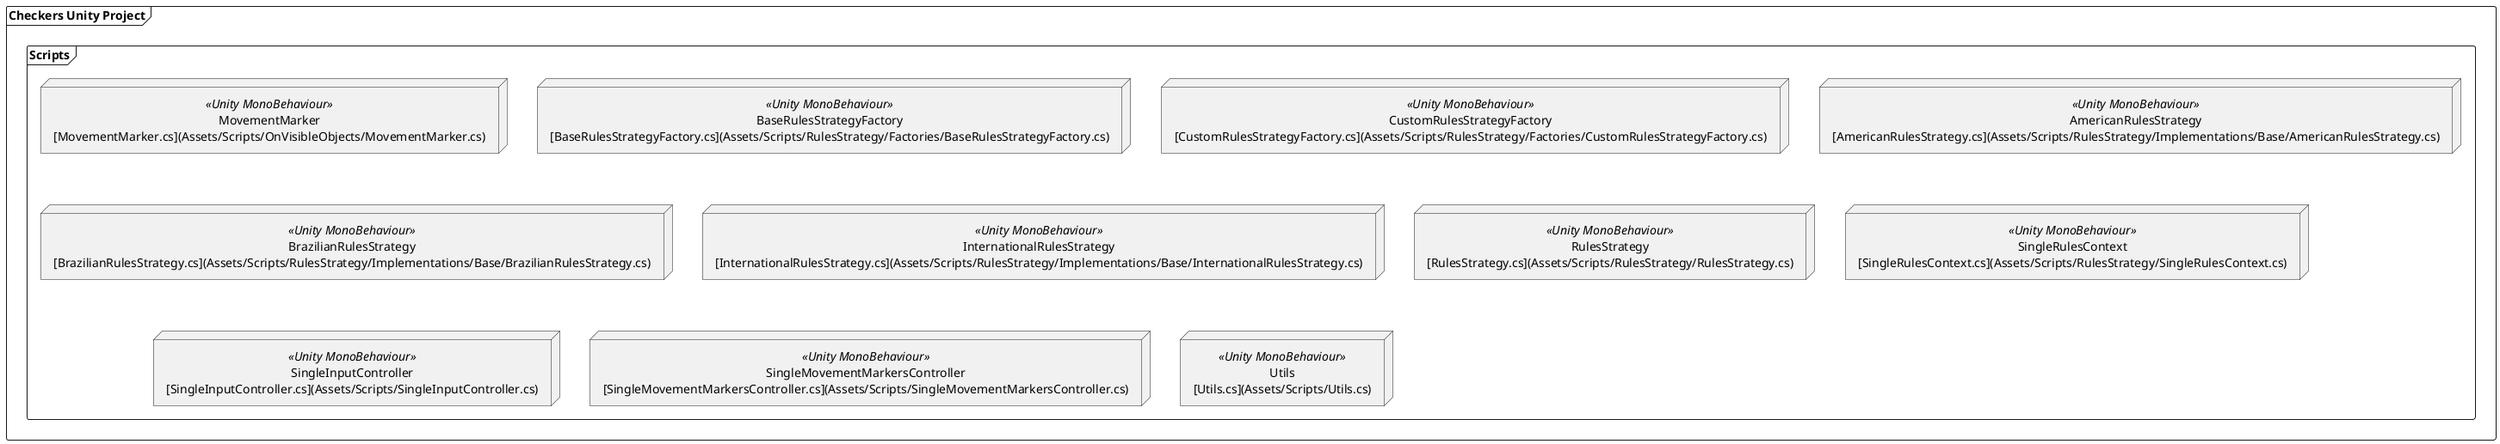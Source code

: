 @startuml
' -----------------------------------------------------
skinparam defaultTextAlignment center
' -----------------------------------------------------
top to bottom direction

frame "Checkers Unity Project" {

frame "Scripts" {

node "MovementMarker\n[MovementMarker.cs](Assets/Scripts/OnVisibleObjects/MovementMarker.cs)" <<Unity MonoBehaviour>>
node "BaseRulesStrategyFactory\n[BaseRulesStrategyFactory.cs](Assets/Scripts/RulesStrategy/Factories/BaseRulesStrategyFactory.cs)" <<Unity MonoBehaviour>>
node "CustomRulesStrategyFactory\n[CustomRulesStrategyFactory.cs](Assets/Scripts/RulesStrategy/Factories/CustomRulesStrategyFactory.cs)" <<Unity MonoBehaviour>>
node "AmericanRulesStrategy\n[AmericanRulesStrategy.cs](Assets/Scripts/RulesStrategy/Implementations/Base/AmericanRulesStrategy.cs)" <<Unity MonoBehaviour>>
node "BrazilianRulesStrategy\n[BrazilianRulesStrategy.cs](Assets/Scripts/RulesStrategy/Implementations/Base/BrazilianRulesStrategy.cs)" <<Unity MonoBehaviour>>
node "InternationalRulesStrategy\n[InternationalRulesStrategy.cs](Assets/Scripts/RulesStrategy/Implementations/Base/InternationalRulesStrategy.cs)" <<Unity MonoBehaviour>>
node "RulesStrategy\n[RulesStrategy.cs](Assets/Scripts/RulesStrategy/RulesStrategy.cs)" <<Unity MonoBehaviour>>
node "SingleRulesContext\n[SingleRulesContext.cs](Assets/Scripts/RulesStrategy/SingleRulesContext.cs)" <<Unity MonoBehaviour>>
node "SingleInputController\n[SingleInputController.cs](Assets/Scripts/SingleInputController.cs)" <<Unity MonoBehaviour>>
node "SingleMovementMarkersController\n[SingleMovementMarkersController.cs](Assets/Scripts/SingleMovementMarkersController.cs)" <<Unity MonoBehaviour>>
node "Utils\n[Utils.cs](Assets/Scripts/Utils.cs)" <<Unity MonoBehaviour>>

}

}
@enduml